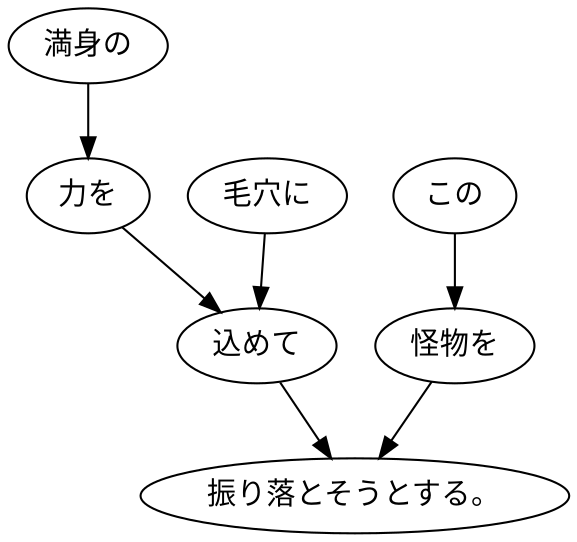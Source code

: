 digraph graph3328 {
	node0 [label="満身の"];
	node1 [label="力を"];
	node2 [label="毛穴に"];
	node3 [label="込めて"];
	node4 [label="この"];
	node5 [label="怪物を"];
	node6 [label="振り落とそうとする。"];
	node0 -> node1;
	node1 -> node3;
	node2 -> node3;
	node3 -> node6;
	node4 -> node5;
	node5 -> node6;
}
